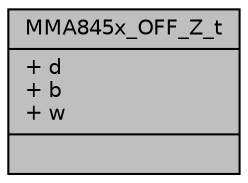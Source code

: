 digraph "MMA845x_OFF_Z_t"
{
  edge [fontname="Helvetica",fontsize="10",labelfontname="Helvetica",labelfontsize="10"];
  node [fontname="Helvetica",fontsize="10",shape=record];
  Node1 [label="{MMA845x_OFF_Z_t\n|+ d\l+ b\l+ w\l|}",height=0.2,width=0.4,color="black", fillcolor="grey75", style="filled", fontcolor="black"];
}
